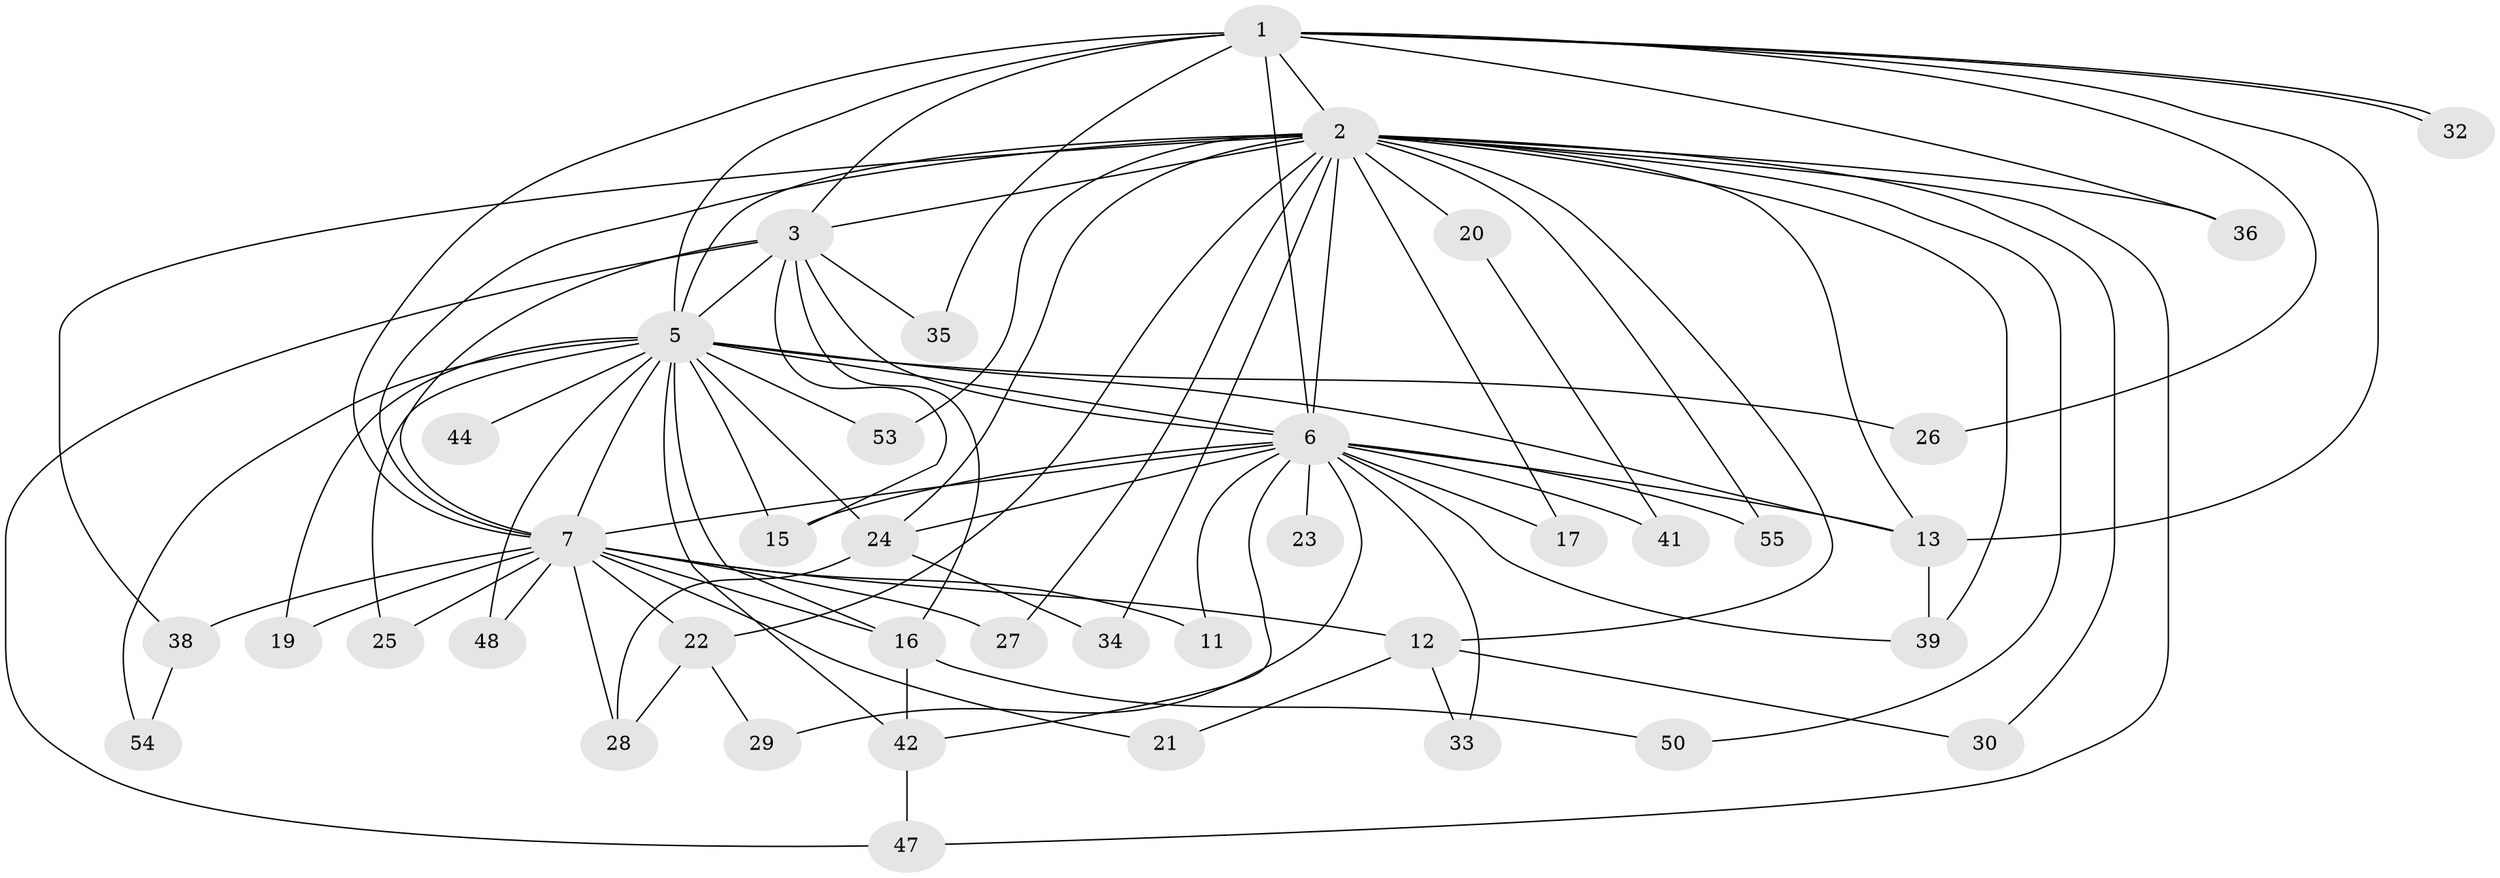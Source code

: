 // original degree distribution, {15: 0.017543859649122806, 19: 0.03508771929824561, 14: 0.03508771929824561, 16: 0.05263157894736842, 13: 0.017543859649122806, 17: 0.017543859649122806, 2: 0.5789473684210527, 4: 0.08771929824561403, 5: 0.05263157894736842, 3: 0.10526315789473684}
// Generated by graph-tools (version 1.1) at 2025/41/03/06/25 10:41:33]
// undirected, 40 vertices, 89 edges
graph export_dot {
graph [start="1"]
  node [color=gray90,style=filled];
  1 [super="+37"];
  2 [super="+4"];
  3 [super="+14"];
  5 [super="+8"];
  6 [super="+9"];
  7 [super="+10"];
  11;
  12 [super="+18"];
  13 [super="+46"];
  15 [super="+40"];
  16 [super="+45"];
  17;
  19;
  20 [super="+57"];
  21;
  22;
  23;
  24 [super="+56"];
  25;
  26;
  27;
  28 [super="+31"];
  29;
  30;
  32;
  33;
  34;
  35;
  36;
  38 [super="+43"];
  39 [super="+51"];
  41;
  42 [super="+52"];
  44;
  47 [super="+49"];
  48;
  50;
  53;
  54;
  55;
  1 -- 2 [weight=2];
  1 -- 3;
  1 -- 5 [weight=2];
  1 -- 6 [weight=2];
  1 -- 7 [weight=2];
  1 -- 26;
  1 -- 32;
  1 -- 32;
  1 -- 35;
  1 -- 36;
  1 -- 13;
  2 -- 3 [weight=2];
  2 -- 5 [weight=4];
  2 -- 6 [weight=4];
  2 -- 7 [weight=4];
  2 -- 12;
  2 -- 13;
  2 -- 20 [weight=2];
  2 -- 22;
  2 -- 27;
  2 -- 34;
  2 -- 36;
  2 -- 38;
  2 -- 39;
  2 -- 55;
  2 -- 47;
  2 -- 17;
  2 -- 50;
  2 -- 53;
  2 -- 24;
  2 -- 30;
  3 -- 5 [weight=3];
  3 -- 6 [weight=2];
  3 -- 7 [weight=2];
  3 -- 16;
  3 -- 35;
  3 -- 47;
  3 -- 15;
  5 -- 6 [weight=4];
  5 -- 7 [weight=4];
  5 -- 15;
  5 -- 19;
  5 -- 44 [weight=2];
  5 -- 48;
  5 -- 13;
  5 -- 25;
  5 -- 26;
  5 -- 42;
  5 -- 53;
  5 -- 54;
  5 -- 16;
  5 -- 24;
  6 -- 7 [weight=4];
  6 -- 17;
  6 -- 29;
  6 -- 41 [weight=2];
  6 -- 33;
  6 -- 39;
  6 -- 11;
  6 -- 15;
  6 -- 23;
  6 -- 55;
  6 -- 24;
  6 -- 13;
  6 -- 42;
  7 -- 12 [weight=2];
  7 -- 19;
  7 -- 21;
  7 -- 22;
  7 -- 25;
  7 -- 27;
  7 -- 38 [weight=2];
  7 -- 48;
  7 -- 11;
  7 -- 16;
  7 -- 28;
  12 -- 30;
  12 -- 33;
  12 -- 21;
  13 -- 39;
  16 -- 42;
  16 -- 50;
  20 -- 41;
  22 -- 28;
  22 -- 29;
  24 -- 28;
  24 -- 34;
  38 -- 54;
  42 -- 47;
}
